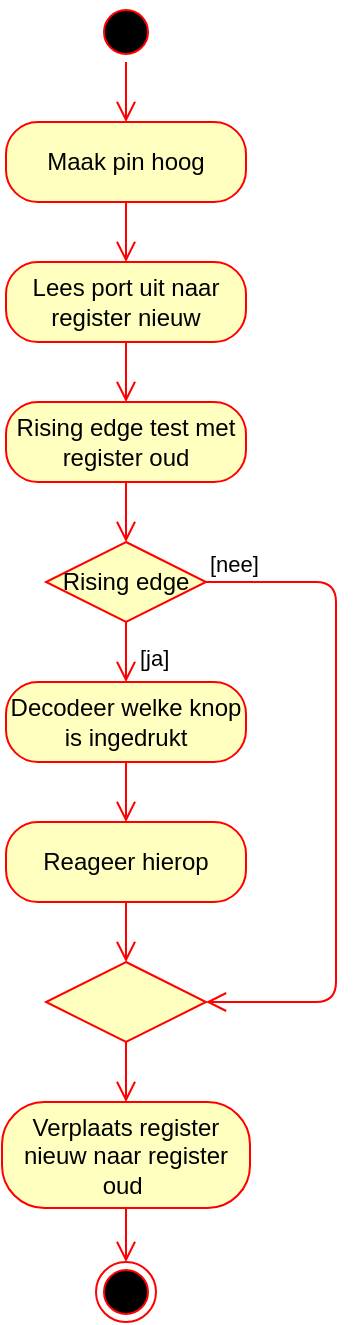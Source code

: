 <mxfile version="13.1.14" type="device"><diagram id="uxmABQ7PX3pBPnFuxxwn" name="Page-1"><mxGraphModel dx="1278" dy="508" grid="1" gridSize="10" guides="1" tooltips="1" connect="1" arrows="1" fold="1" page="1" pageScale="1" pageWidth="827" pageHeight="1169" math="0" shadow="0"><root><mxCell id="0"/><mxCell id="1" parent="0"/><mxCell id="TOfo6PsP2KgIoAlNiYnI-86" value="" style="ellipse;html=1;shape=startState;fillColor=#000000;strokeColor=#ff0000;" parent="1" vertex="1"><mxGeometry x="360" y="40" width="30" height="30" as="geometry"/></mxCell><mxCell id="TOfo6PsP2KgIoAlNiYnI-87" value="" style="edgeStyle=orthogonalEdgeStyle;html=1;verticalAlign=bottom;endArrow=open;endSize=8;strokeColor=#ff0000;entryX=0.5;entryY=0;entryDx=0;entryDy=0;" parent="1" source="TOfo6PsP2KgIoAlNiYnI-86" target="TOfo6PsP2KgIoAlNiYnI-88" edge="1"><mxGeometry relative="1" as="geometry"><mxPoint x="375" y="100" as="targetPoint"/></mxGeometry></mxCell><mxCell id="TOfo6PsP2KgIoAlNiYnI-88" value="Maak pin hoog" style="rounded=1;whiteSpace=wrap;html=1;arcSize=40;fontColor=#000000;fillColor=#ffffc0;strokeColor=#ff0000;" parent="1" vertex="1"><mxGeometry x="315" y="100" width="120" height="40" as="geometry"/></mxCell><mxCell id="TOfo6PsP2KgIoAlNiYnI-89" value="" style="edgeStyle=orthogonalEdgeStyle;html=1;verticalAlign=bottom;endArrow=open;endSize=8;strokeColor=#ff0000;" parent="1" source="TOfo6PsP2KgIoAlNiYnI-88" edge="1"><mxGeometry relative="1" as="geometry"><mxPoint x="375" y="170" as="targetPoint"/></mxGeometry></mxCell><mxCell id="TOfo6PsP2KgIoAlNiYnI-90" value="Lees port uit naar register nieuw" style="rounded=1;whiteSpace=wrap;html=1;arcSize=40;fontColor=#000000;fillColor=#ffffc0;strokeColor=#ff0000;" parent="1" vertex="1"><mxGeometry x="315" y="170" width="120" height="40" as="geometry"/></mxCell><mxCell id="TOfo6PsP2KgIoAlNiYnI-91" value="" style="edgeStyle=orthogonalEdgeStyle;html=1;verticalAlign=bottom;endArrow=open;endSize=8;strokeColor=#ff0000;" parent="1" source="TOfo6PsP2KgIoAlNiYnI-90" edge="1"><mxGeometry relative="1" as="geometry"><mxPoint x="375" y="240" as="targetPoint"/></mxGeometry></mxCell><mxCell id="TOfo6PsP2KgIoAlNiYnI-92" value="Rising edge test met register oud" style="rounded=1;whiteSpace=wrap;html=1;arcSize=40;fontColor=#000000;fillColor=#ffffc0;strokeColor=#ff0000;" parent="1" vertex="1"><mxGeometry x="315" y="240" width="120" height="40" as="geometry"/></mxCell><mxCell id="TOfo6PsP2KgIoAlNiYnI-93" value="" style="edgeStyle=orthogonalEdgeStyle;html=1;verticalAlign=bottom;endArrow=open;endSize=8;strokeColor=#ff0000;" parent="1" source="TOfo6PsP2KgIoAlNiYnI-92" edge="1"><mxGeometry relative="1" as="geometry"><mxPoint x="375" y="310" as="targetPoint"/></mxGeometry></mxCell><mxCell id="TOfo6PsP2KgIoAlNiYnI-94" value="Rising edge" style="rhombus;whiteSpace=wrap;html=1;fillColor=#ffffc0;strokeColor=#ff0000;" parent="1" vertex="1"><mxGeometry x="335" y="310" width="80" height="40" as="geometry"/></mxCell><mxCell id="TOfo6PsP2KgIoAlNiYnI-95" value="[nee]" style="edgeStyle=orthogonalEdgeStyle;html=1;align=left;verticalAlign=bottom;endArrow=open;endSize=8;strokeColor=#ff0000;entryX=1;entryY=0.5;entryDx=0;entryDy=0;" parent="1" source="TOfo6PsP2KgIoAlNiYnI-94" target="TOfo6PsP2KgIoAlNiYnI-101" edge="1"><mxGeometry x="-1" relative="1" as="geometry"><mxPoint x="480" y="400" as="targetPoint"/><Array as="points"><mxPoint x="480" y="330"/><mxPoint x="480" y="540"/></Array></mxGeometry></mxCell><mxCell id="TOfo6PsP2KgIoAlNiYnI-96" value="[ja]" style="edgeStyle=orthogonalEdgeStyle;html=1;align=left;verticalAlign=top;endArrow=open;endSize=8;strokeColor=#ff0000;" parent="1" source="TOfo6PsP2KgIoAlNiYnI-94" edge="1"><mxGeometry x="-0.692" y="5" relative="1" as="geometry"><mxPoint x="375" y="380" as="targetPoint"/><mxPoint as="offset"/></mxGeometry></mxCell><mxCell id="TOfo6PsP2KgIoAlNiYnI-97" value="Decodeer welke knop is ingedrukt" style="rounded=1;whiteSpace=wrap;html=1;arcSize=40;fontColor=#000000;fillColor=#ffffc0;strokeColor=#ff0000;" parent="1" vertex="1"><mxGeometry x="315" y="380" width="120" height="40" as="geometry"/></mxCell><mxCell id="TOfo6PsP2KgIoAlNiYnI-98" value="" style="edgeStyle=orthogonalEdgeStyle;html=1;verticalAlign=bottom;endArrow=open;endSize=8;strokeColor=#ff0000;" parent="1" source="TOfo6PsP2KgIoAlNiYnI-97" edge="1"><mxGeometry relative="1" as="geometry"><mxPoint x="375" y="450" as="targetPoint"/></mxGeometry></mxCell><mxCell id="TOfo6PsP2KgIoAlNiYnI-99" value="Reageer hierop" style="rounded=1;whiteSpace=wrap;html=1;arcSize=40;fontColor=#000000;fillColor=#ffffc0;strokeColor=#ff0000;" parent="1" vertex="1"><mxGeometry x="315" y="450" width="120" height="40" as="geometry"/></mxCell><mxCell id="TOfo6PsP2KgIoAlNiYnI-100" value="" style="edgeStyle=orthogonalEdgeStyle;html=1;verticalAlign=bottom;endArrow=open;endSize=8;strokeColor=#ff0000;" parent="1" source="TOfo6PsP2KgIoAlNiYnI-99" edge="1"><mxGeometry relative="1" as="geometry"><mxPoint x="375" y="520" as="targetPoint"/></mxGeometry></mxCell><mxCell id="TOfo6PsP2KgIoAlNiYnI-101" value="" style="rhombus;whiteSpace=wrap;html=1;fillColor=#ffffc0;strokeColor=#ff0000;" parent="1" vertex="1"><mxGeometry x="335" y="520" width="80" height="40" as="geometry"/></mxCell><mxCell id="TOfo6PsP2KgIoAlNiYnI-103" value="" style="edgeStyle=orthogonalEdgeStyle;html=1;align=left;verticalAlign=top;endArrow=open;endSize=8;strokeColor=#ff0000;entryX=0.5;entryY=0;entryDx=0;entryDy=0;" parent="1" source="TOfo6PsP2KgIoAlNiYnI-101" target="TOfo6PsP2KgIoAlNiYnI-104" edge="1"><mxGeometry x="-1" relative="1" as="geometry"><mxPoint x="375" y="590" as="targetPoint"/></mxGeometry></mxCell><mxCell id="TOfo6PsP2KgIoAlNiYnI-104" value="Verplaats register nieuw naar register oud&amp;nbsp;" style="rounded=1;whiteSpace=wrap;html=1;arcSize=40;fontColor=#000000;fillColor=#ffffc0;strokeColor=#ff0000;" parent="1" vertex="1"><mxGeometry x="313" y="590" width="124" height="53" as="geometry"/></mxCell><mxCell id="TOfo6PsP2KgIoAlNiYnI-105" value="" style="edgeStyle=orthogonalEdgeStyle;html=1;verticalAlign=bottom;endArrow=open;endSize=8;strokeColor=#ff0000;" parent="1" source="TOfo6PsP2KgIoAlNiYnI-104" edge="1"><mxGeometry relative="1" as="geometry"><mxPoint x="375" y="670" as="targetPoint"/></mxGeometry></mxCell><mxCell id="TOfo6PsP2KgIoAlNiYnI-107" value="" style="ellipse;html=1;shape=endState;fillColor=#000000;strokeColor=#ff0000;" parent="1" vertex="1"><mxGeometry x="360" y="670" width="30" height="30" as="geometry"/></mxCell></root></mxGraphModel></diagram></mxfile>